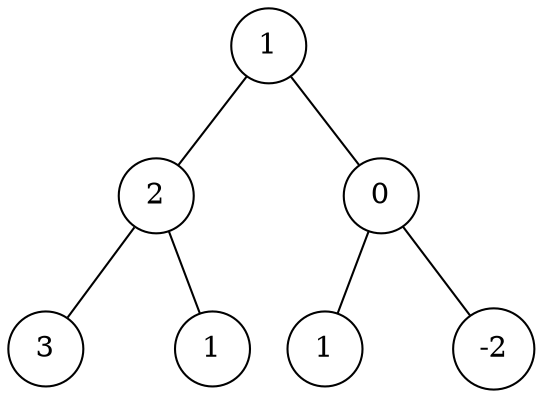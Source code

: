 graph T {
  node [shape = circle]
  node11 [label = "1"]
  node12 [label = "1"]
  node13 [label = "1"]

  invis1 [label = "", width = .1, style = invis]
  invis2 [label = "", width = .1, style = invis]
  invis3 [label = "", style = invis]

  node11 -- 2 -- 3
  2 -- invis1 [style = invis]
  2 -- node12
  {rank = same 3 -- invis1 -- node12 [style = invis]}

  node11 -- invis3 [style = invis]

  node11 -- 0 -- node13
  0 -- invis2 [style = invis]
  0 -- -2
  {rank = same node13 -- invis2 -- -2 [style = invis]}

  {rank = same 2 -- invis3 -- 0 [style = invis]}
}
